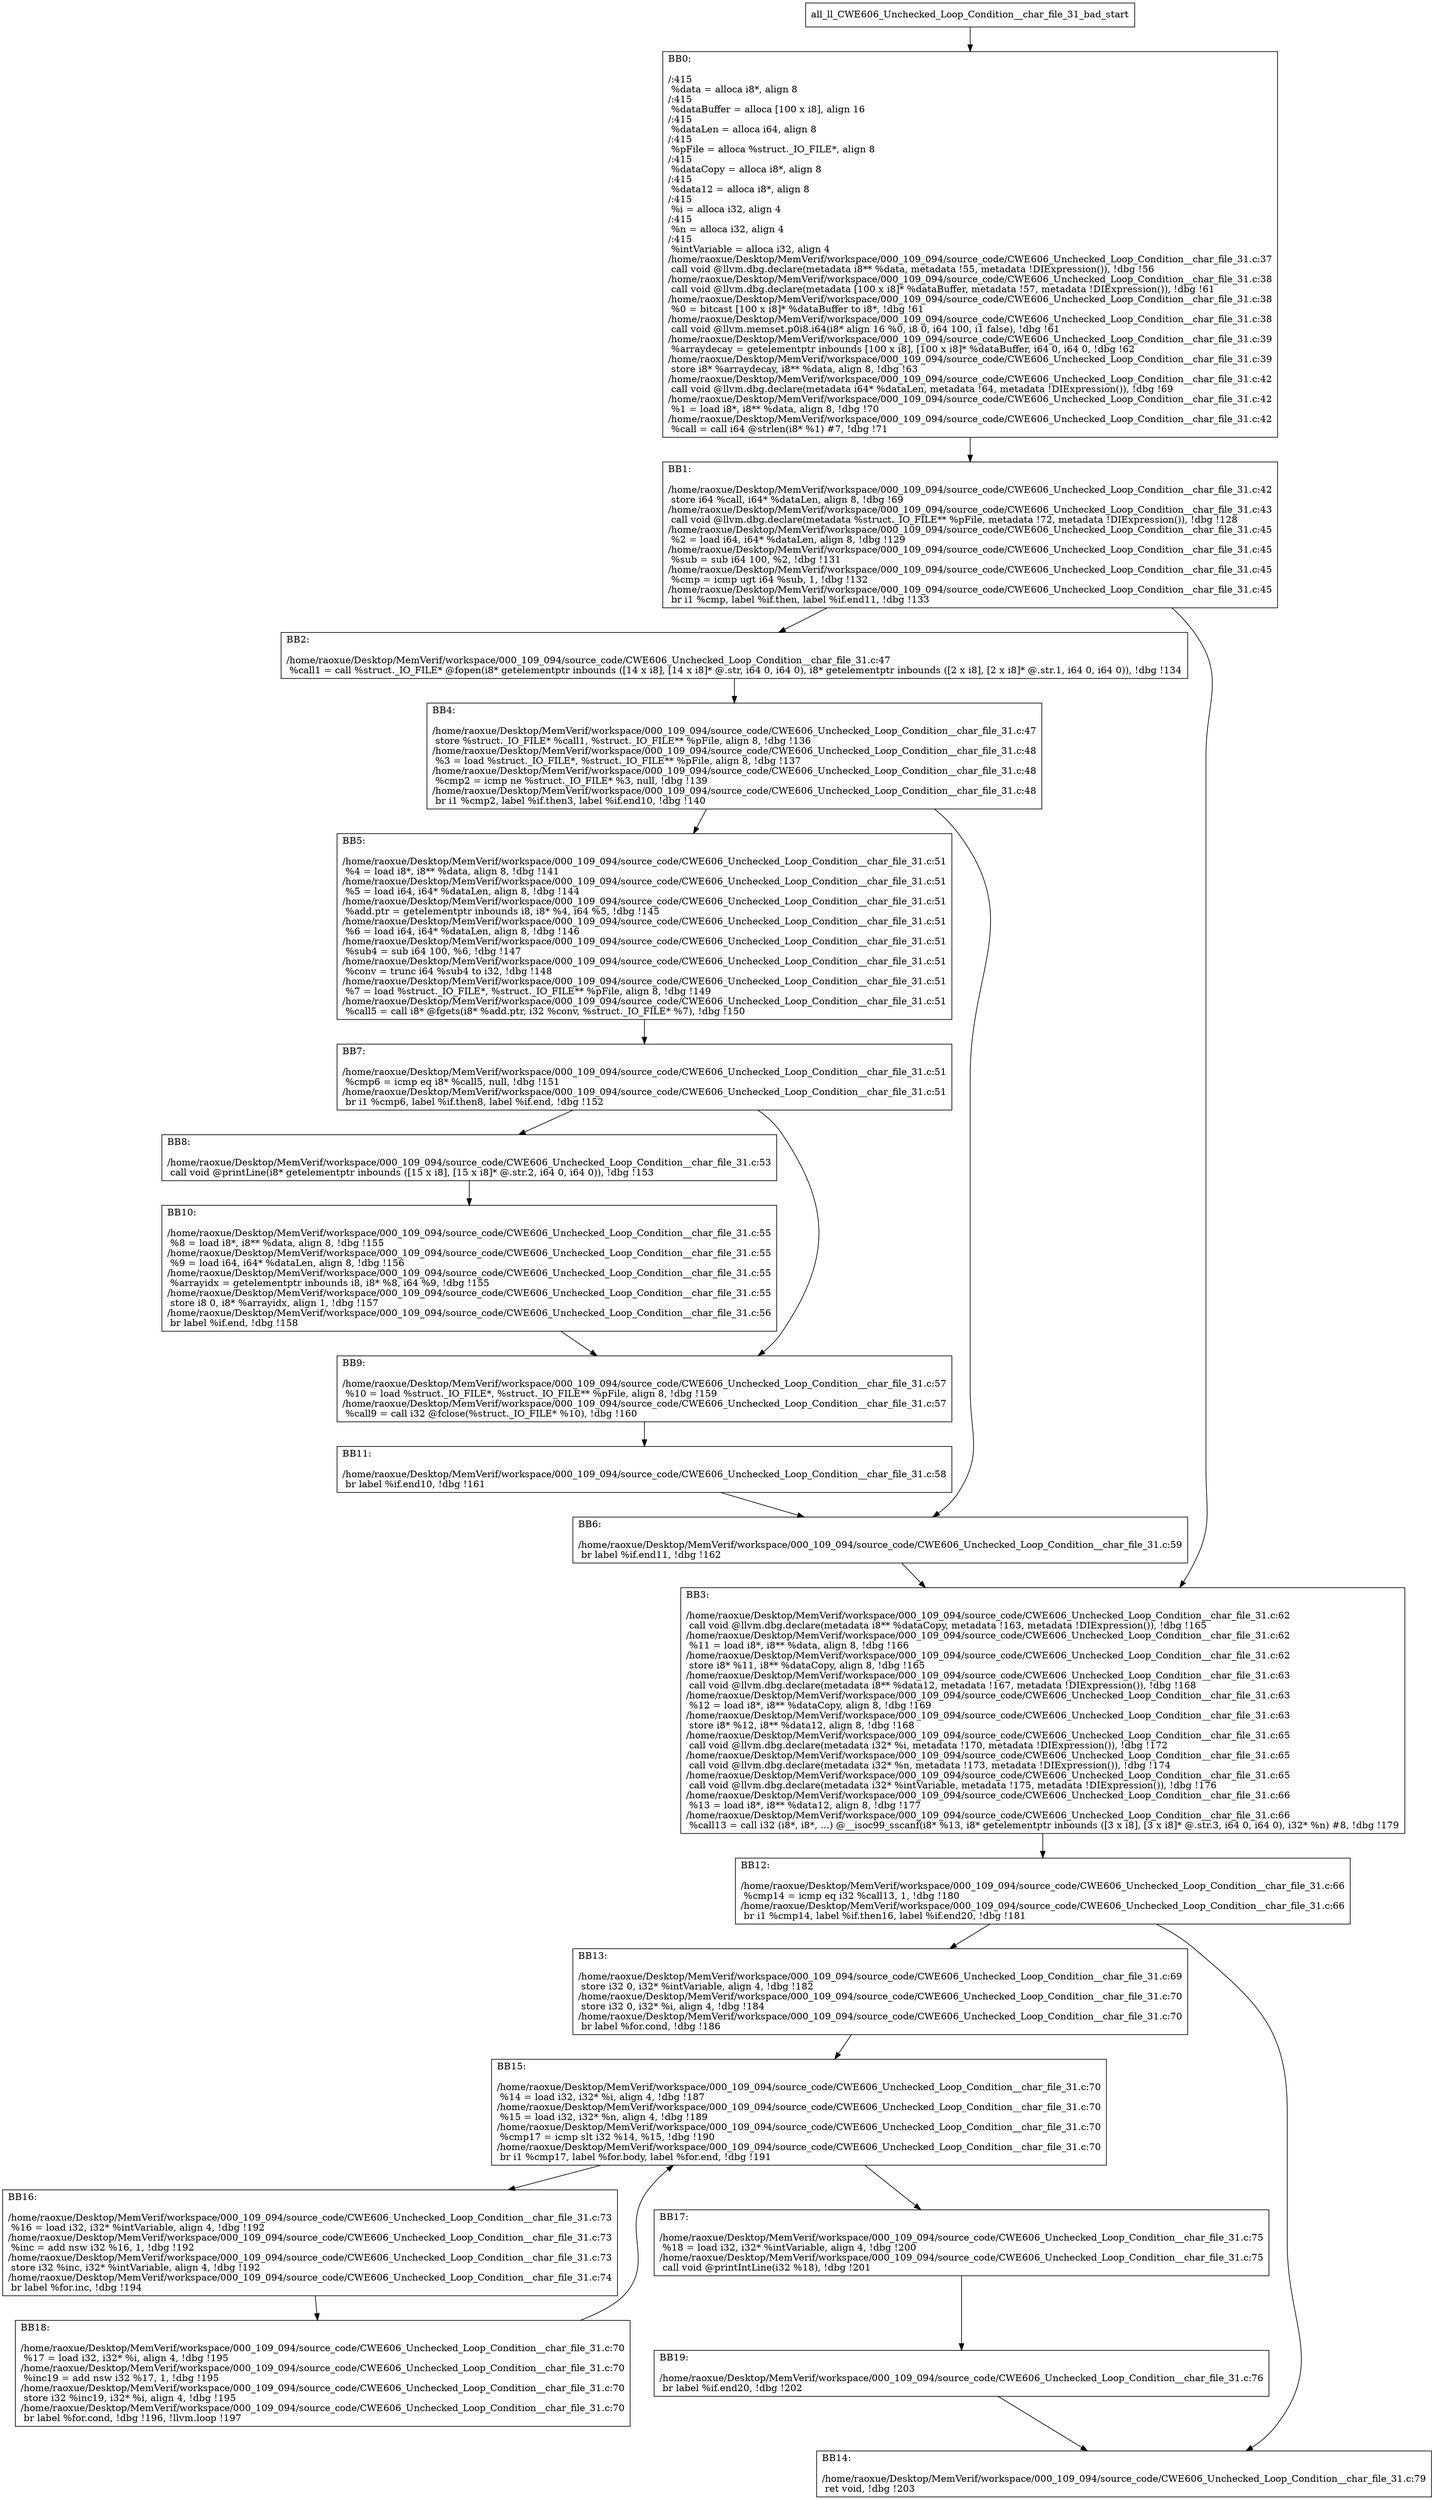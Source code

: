 digraph "CFG for'all_ll_CWE606_Unchecked_Loop_Condition__char_file_31_bad' function" {
	BBall_ll_CWE606_Unchecked_Loop_Condition__char_file_31_bad_start[shape=record,label="{all_ll_CWE606_Unchecked_Loop_Condition__char_file_31_bad_start}"];
	BBall_ll_CWE606_Unchecked_Loop_Condition__char_file_31_bad_start-> all_ll_CWE606_Unchecked_Loop_Condition__char_file_31_badBB0;
	all_ll_CWE606_Unchecked_Loop_Condition__char_file_31_badBB0 [shape=record, label="{BB0:\l\l/:415\l
  %data = alloca i8*, align 8\l
/:415\l
  %dataBuffer = alloca [100 x i8], align 16\l
/:415\l
  %dataLen = alloca i64, align 8\l
/:415\l
  %pFile = alloca %struct._IO_FILE*, align 8\l
/:415\l
  %dataCopy = alloca i8*, align 8\l
/:415\l
  %data12 = alloca i8*, align 8\l
/:415\l
  %i = alloca i32, align 4\l
/:415\l
  %n = alloca i32, align 4\l
/:415\l
  %intVariable = alloca i32, align 4\l
/home/raoxue/Desktop/MemVerif/workspace/000_109_094/source_code/CWE606_Unchecked_Loop_Condition__char_file_31.c:37\l
  call void @llvm.dbg.declare(metadata i8** %data, metadata !55, metadata !DIExpression()), !dbg !56\l
/home/raoxue/Desktop/MemVerif/workspace/000_109_094/source_code/CWE606_Unchecked_Loop_Condition__char_file_31.c:38\l
  call void @llvm.dbg.declare(metadata [100 x i8]* %dataBuffer, metadata !57, metadata !DIExpression()), !dbg !61\l
/home/raoxue/Desktop/MemVerif/workspace/000_109_094/source_code/CWE606_Unchecked_Loop_Condition__char_file_31.c:38\l
  %0 = bitcast [100 x i8]* %dataBuffer to i8*, !dbg !61\l
/home/raoxue/Desktop/MemVerif/workspace/000_109_094/source_code/CWE606_Unchecked_Loop_Condition__char_file_31.c:38\l
  call void @llvm.memset.p0i8.i64(i8* align 16 %0, i8 0, i64 100, i1 false), !dbg !61\l
/home/raoxue/Desktop/MemVerif/workspace/000_109_094/source_code/CWE606_Unchecked_Loop_Condition__char_file_31.c:39\l
  %arraydecay = getelementptr inbounds [100 x i8], [100 x i8]* %dataBuffer, i64 0, i64 0, !dbg !62\l
/home/raoxue/Desktop/MemVerif/workspace/000_109_094/source_code/CWE606_Unchecked_Loop_Condition__char_file_31.c:39\l
  store i8* %arraydecay, i8** %data, align 8, !dbg !63\l
/home/raoxue/Desktop/MemVerif/workspace/000_109_094/source_code/CWE606_Unchecked_Loop_Condition__char_file_31.c:42\l
  call void @llvm.dbg.declare(metadata i64* %dataLen, metadata !64, metadata !DIExpression()), !dbg !69\l
/home/raoxue/Desktop/MemVerif/workspace/000_109_094/source_code/CWE606_Unchecked_Loop_Condition__char_file_31.c:42\l
  %1 = load i8*, i8** %data, align 8, !dbg !70\l
/home/raoxue/Desktop/MemVerif/workspace/000_109_094/source_code/CWE606_Unchecked_Loop_Condition__char_file_31.c:42\l
  %call = call i64 @strlen(i8* %1) #7, !dbg !71\l
}"];
	all_ll_CWE606_Unchecked_Loop_Condition__char_file_31_badBB0-> all_ll_CWE606_Unchecked_Loop_Condition__char_file_31_badBB1;
	all_ll_CWE606_Unchecked_Loop_Condition__char_file_31_badBB1 [shape=record, label="{BB1:\l\l/home/raoxue/Desktop/MemVerif/workspace/000_109_094/source_code/CWE606_Unchecked_Loop_Condition__char_file_31.c:42\l
  store i64 %call, i64* %dataLen, align 8, !dbg !69\l
/home/raoxue/Desktop/MemVerif/workspace/000_109_094/source_code/CWE606_Unchecked_Loop_Condition__char_file_31.c:43\l
  call void @llvm.dbg.declare(metadata %struct._IO_FILE** %pFile, metadata !72, metadata !DIExpression()), !dbg !128\l
/home/raoxue/Desktop/MemVerif/workspace/000_109_094/source_code/CWE606_Unchecked_Loop_Condition__char_file_31.c:45\l
  %2 = load i64, i64* %dataLen, align 8, !dbg !129\l
/home/raoxue/Desktop/MemVerif/workspace/000_109_094/source_code/CWE606_Unchecked_Loop_Condition__char_file_31.c:45\l
  %sub = sub i64 100, %2, !dbg !131\l
/home/raoxue/Desktop/MemVerif/workspace/000_109_094/source_code/CWE606_Unchecked_Loop_Condition__char_file_31.c:45\l
  %cmp = icmp ugt i64 %sub, 1, !dbg !132\l
/home/raoxue/Desktop/MemVerif/workspace/000_109_094/source_code/CWE606_Unchecked_Loop_Condition__char_file_31.c:45\l
  br i1 %cmp, label %if.then, label %if.end11, !dbg !133\l
}"];
	all_ll_CWE606_Unchecked_Loop_Condition__char_file_31_badBB1-> all_ll_CWE606_Unchecked_Loop_Condition__char_file_31_badBB2;
	all_ll_CWE606_Unchecked_Loop_Condition__char_file_31_badBB1-> all_ll_CWE606_Unchecked_Loop_Condition__char_file_31_badBB3;
	all_ll_CWE606_Unchecked_Loop_Condition__char_file_31_badBB2 [shape=record, label="{BB2:\l\l/home/raoxue/Desktop/MemVerif/workspace/000_109_094/source_code/CWE606_Unchecked_Loop_Condition__char_file_31.c:47\l
  %call1 = call %struct._IO_FILE* @fopen(i8* getelementptr inbounds ([14 x i8], [14 x i8]* @.str, i64 0, i64 0), i8* getelementptr inbounds ([2 x i8], [2 x i8]* @.str.1, i64 0, i64 0)), !dbg !134\l
}"];
	all_ll_CWE606_Unchecked_Loop_Condition__char_file_31_badBB2-> all_ll_CWE606_Unchecked_Loop_Condition__char_file_31_badBB4;
	all_ll_CWE606_Unchecked_Loop_Condition__char_file_31_badBB4 [shape=record, label="{BB4:\l\l/home/raoxue/Desktop/MemVerif/workspace/000_109_094/source_code/CWE606_Unchecked_Loop_Condition__char_file_31.c:47\l
  store %struct._IO_FILE* %call1, %struct._IO_FILE** %pFile, align 8, !dbg !136\l
/home/raoxue/Desktop/MemVerif/workspace/000_109_094/source_code/CWE606_Unchecked_Loop_Condition__char_file_31.c:48\l
  %3 = load %struct._IO_FILE*, %struct._IO_FILE** %pFile, align 8, !dbg !137\l
/home/raoxue/Desktop/MemVerif/workspace/000_109_094/source_code/CWE606_Unchecked_Loop_Condition__char_file_31.c:48\l
  %cmp2 = icmp ne %struct._IO_FILE* %3, null, !dbg !139\l
/home/raoxue/Desktop/MemVerif/workspace/000_109_094/source_code/CWE606_Unchecked_Loop_Condition__char_file_31.c:48\l
  br i1 %cmp2, label %if.then3, label %if.end10, !dbg !140\l
}"];
	all_ll_CWE606_Unchecked_Loop_Condition__char_file_31_badBB4-> all_ll_CWE606_Unchecked_Loop_Condition__char_file_31_badBB5;
	all_ll_CWE606_Unchecked_Loop_Condition__char_file_31_badBB4-> all_ll_CWE606_Unchecked_Loop_Condition__char_file_31_badBB6;
	all_ll_CWE606_Unchecked_Loop_Condition__char_file_31_badBB5 [shape=record, label="{BB5:\l\l/home/raoxue/Desktop/MemVerif/workspace/000_109_094/source_code/CWE606_Unchecked_Loop_Condition__char_file_31.c:51\l
  %4 = load i8*, i8** %data, align 8, !dbg !141\l
/home/raoxue/Desktop/MemVerif/workspace/000_109_094/source_code/CWE606_Unchecked_Loop_Condition__char_file_31.c:51\l
  %5 = load i64, i64* %dataLen, align 8, !dbg !144\l
/home/raoxue/Desktop/MemVerif/workspace/000_109_094/source_code/CWE606_Unchecked_Loop_Condition__char_file_31.c:51\l
  %add.ptr = getelementptr inbounds i8, i8* %4, i64 %5, !dbg !145\l
/home/raoxue/Desktop/MemVerif/workspace/000_109_094/source_code/CWE606_Unchecked_Loop_Condition__char_file_31.c:51\l
  %6 = load i64, i64* %dataLen, align 8, !dbg !146\l
/home/raoxue/Desktop/MemVerif/workspace/000_109_094/source_code/CWE606_Unchecked_Loop_Condition__char_file_31.c:51\l
  %sub4 = sub i64 100, %6, !dbg !147\l
/home/raoxue/Desktop/MemVerif/workspace/000_109_094/source_code/CWE606_Unchecked_Loop_Condition__char_file_31.c:51\l
  %conv = trunc i64 %sub4 to i32, !dbg !148\l
/home/raoxue/Desktop/MemVerif/workspace/000_109_094/source_code/CWE606_Unchecked_Loop_Condition__char_file_31.c:51\l
  %7 = load %struct._IO_FILE*, %struct._IO_FILE** %pFile, align 8, !dbg !149\l
/home/raoxue/Desktop/MemVerif/workspace/000_109_094/source_code/CWE606_Unchecked_Loop_Condition__char_file_31.c:51\l
  %call5 = call i8* @fgets(i8* %add.ptr, i32 %conv, %struct._IO_FILE* %7), !dbg !150\l
}"];
	all_ll_CWE606_Unchecked_Loop_Condition__char_file_31_badBB5-> all_ll_CWE606_Unchecked_Loop_Condition__char_file_31_badBB7;
	all_ll_CWE606_Unchecked_Loop_Condition__char_file_31_badBB7 [shape=record, label="{BB7:\l\l/home/raoxue/Desktop/MemVerif/workspace/000_109_094/source_code/CWE606_Unchecked_Loop_Condition__char_file_31.c:51\l
  %cmp6 = icmp eq i8* %call5, null, !dbg !151\l
/home/raoxue/Desktop/MemVerif/workspace/000_109_094/source_code/CWE606_Unchecked_Loop_Condition__char_file_31.c:51\l
  br i1 %cmp6, label %if.then8, label %if.end, !dbg !152\l
}"];
	all_ll_CWE606_Unchecked_Loop_Condition__char_file_31_badBB7-> all_ll_CWE606_Unchecked_Loop_Condition__char_file_31_badBB8;
	all_ll_CWE606_Unchecked_Loop_Condition__char_file_31_badBB7-> all_ll_CWE606_Unchecked_Loop_Condition__char_file_31_badBB9;
	all_ll_CWE606_Unchecked_Loop_Condition__char_file_31_badBB8 [shape=record, label="{BB8:\l\l/home/raoxue/Desktop/MemVerif/workspace/000_109_094/source_code/CWE606_Unchecked_Loop_Condition__char_file_31.c:53\l
  call void @printLine(i8* getelementptr inbounds ([15 x i8], [15 x i8]* @.str.2, i64 0, i64 0)), !dbg !153\l
}"];
	all_ll_CWE606_Unchecked_Loop_Condition__char_file_31_badBB8-> all_ll_CWE606_Unchecked_Loop_Condition__char_file_31_badBB10;
	all_ll_CWE606_Unchecked_Loop_Condition__char_file_31_badBB10 [shape=record, label="{BB10:\l\l/home/raoxue/Desktop/MemVerif/workspace/000_109_094/source_code/CWE606_Unchecked_Loop_Condition__char_file_31.c:55\l
  %8 = load i8*, i8** %data, align 8, !dbg !155\l
/home/raoxue/Desktop/MemVerif/workspace/000_109_094/source_code/CWE606_Unchecked_Loop_Condition__char_file_31.c:55\l
  %9 = load i64, i64* %dataLen, align 8, !dbg !156\l
/home/raoxue/Desktop/MemVerif/workspace/000_109_094/source_code/CWE606_Unchecked_Loop_Condition__char_file_31.c:55\l
  %arrayidx = getelementptr inbounds i8, i8* %8, i64 %9, !dbg !155\l
/home/raoxue/Desktop/MemVerif/workspace/000_109_094/source_code/CWE606_Unchecked_Loop_Condition__char_file_31.c:55\l
  store i8 0, i8* %arrayidx, align 1, !dbg !157\l
/home/raoxue/Desktop/MemVerif/workspace/000_109_094/source_code/CWE606_Unchecked_Loop_Condition__char_file_31.c:56\l
  br label %if.end, !dbg !158\l
}"];
	all_ll_CWE606_Unchecked_Loop_Condition__char_file_31_badBB10-> all_ll_CWE606_Unchecked_Loop_Condition__char_file_31_badBB9;
	all_ll_CWE606_Unchecked_Loop_Condition__char_file_31_badBB9 [shape=record, label="{BB9:\l\l/home/raoxue/Desktop/MemVerif/workspace/000_109_094/source_code/CWE606_Unchecked_Loop_Condition__char_file_31.c:57\l
  %10 = load %struct._IO_FILE*, %struct._IO_FILE** %pFile, align 8, !dbg !159\l
/home/raoxue/Desktop/MemVerif/workspace/000_109_094/source_code/CWE606_Unchecked_Loop_Condition__char_file_31.c:57\l
  %call9 = call i32 @fclose(%struct._IO_FILE* %10), !dbg !160\l
}"];
	all_ll_CWE606_Unchecked_Loop_Condition__char_file_31_badBB9-> all_ll_CWE606_Unchecked_Loop_Condition__char_file_31_badBB11;
	all_ll_CWE606_Unchecked_Loop_Condition__char_file_31_badBB11 [shape=record, label="{BB11:\l\l/home/raoxue/Desktop/MemVerif/workspace/000_109_094/source_code/CWE606_Unchecked_Loop_Condition__char_file_31.c:58\l
  br label %if.end10, !dbg !161\l
}"];
	all_ll_CWE606_Unchecked_Loop_Condition__char_file_31_badBB11-> all_ll_CWE606_Unchecked_Loop_Condition__char_file_31_badBB6;
	all_ll_CWE606_Unchecked_Loop_Condition__char_file_31_badBB6 [shape=record, label="{BB6:\l\l/home/raoxue/Desktop/MemVerif/workspace/000_109_094/source_code/CWE606_Unchecked_Loop_Condition__char_file_31.c:59\l
  br label %if.end11, !dbg !162\l
}"];
	all_ll_CWE606_Unchecked_Loop_Condition__char_file_31_badBB6-> all_ll_CWE606_Unchecked_Loop_Condition__char_file_31_badBB3;
	all_ll_CWE606_Unchecked_Loop_Condition__char_file_31_badBB3 [shape=record, label="{BB3:\l\l/home/raoxue/Desktop/MemVerif/workspace/000_109_094/source_code/CWE606_Unchecked_Loop_Condition__char_file_31.c:62\l
  call void @llvm.dbg.declare(metadata i8** %dataCopy, metadata !163, metadata !DIExpression()), !dbg !165\l
/home/raoxue/Desktop/MemVerif/workspace/000_109_094/source_code/CWE606_Unchecked_Loop_Condition__char_file_31.c:62\l
  %11 = load i8*, i8** %data, align 8, !dbg !166\l
/home/raoxue/Desktop/MemVerif/workspace/000_109_094/source_code/CWE606_Unchecked_Loop_Condition__char_file_31.c:62\l
  store i8* %11, i8** %dataCopy, align 8, !dbg !165\l
/home/raoxue/Desktop/MemVerif/workspace/000_109_094/source_code/CWE606_Unchecked_Loop_Condition__char_file_31.c:63\l
  call void @llvm.dbg.declare(metadata i8** %data12, metadata !167, metadata !DIExpression()), !dbg !168\l
/home/raoxue/Desktop/MemVerif/workspace/000_109_094/source_code/CWE606_Unchecked_Loop_Condition__char_file_31.c:63\l
  %12 = load i8*, i8** %dataCopy, align 8, !dbg !169\l
/home/raoxue/Desktop/MemVerif/workspace/000_109_094/source_code/CWE606_Unchecked_Loop_Condition__char_file_31.c:63\l
  store i8* %12, i8** %data12, align 8, !dbg !168\l
/home/raoxue/Desktop/MemVerif/workspace/000_109_094/source_code/CWE606_Unchecked_Loop_Condition__char_file_31.c:65\l
  call void @llvm.dbg.declare(metadata i32* %i, metadata !170, metadata !DIExpression()), !dbg !172\l
/home/raoxue/Desktop/MemVerif/workspace/000_109_094/source_code/CWE606_Unchecked_Loop_Condition__char_file_31.c:65\l
  call void @llvm.dbg.declare(metadata i32* %n, metadata !173, metadata !DIExpression()), !dbg !174\l
/home/raoxue/Desktop/MemVerif/workspace/000_109_094/source_code/CWE606_Unchecked_Loop_Condition__char_file_31.c:65\l
  call void @llvm.dbg.declare(metadata i32* %intVariable, metadata !175, metadata !DIExpression()), !dbg !176\l
/home/raoxue/Desktop/MemVerif/workspace/000_109_094/source_code/CWE606_Unchecked_Loop_Condition__char_file_31.c:66\l
  %13 = load i8*, i8** %data12, align 8, !dbg !177\l
/home/raoxue/Desktop/MemVerif/workspace/000_109_094/source_code/CWE606_Unchecked_Loop_Condition__char_file_31.c:66\l
  %call13 = call i32 (i8*, i8*, ...) @__isoc99_sscanf(i8* %13, i8* getelementptr inbounds ([3 x i8], [3 x i8]* @.str.3, i64 0, i64 0), i32* %n) #8, !dbg !179\l
}"];
	all_ll_CWE606_Unchecked_Loop_Condition__char_file_31_badBB3-> all_ll_CWE606_Unchecked_Loop_Condition__char_file_31_badBB12;
	all_ll_CWE606_Unchecked_Loop_Condition__char_file_31_badBB12 [shape=record, label="{BB12:\l\l/home/raoxue/Desktop/MemVerif/workspace/000_109_094/source_code/CWE606_Unchecked_Loop_Condition__char_file_31.c:66\l
  %cmp14 = icmp eq i32 %call13, 1, !dbg !180\l
/home/raoxue/Desktop/MemVerif/workspace/000_109_094/source_code/CWE606_Unchecked_Loop_Condition__char_file_31.c:66\l
  br i1 %cmp14, label %if.then16, label %if.end20, !dbg !181\l
}"];
	all_ll_CWE606_Unchecked_Loop_Condition__char_file_31_badBB12-> all_ll_CWE606_Unchecked_Loop_Condition__char_file_31_badBB13;
	all_ll_CWE606_Unchecked_Loop_Condition__char_file_31_badBB12-> all_ll_CWE606_Unchecked_Loop_Condition__char_file_31_badBB14;
	all_ll_CWE606_Unchecked_Loop_Condition__char_file_31_badBB13 [shape=record, label="{BB13:\l\l/home/raoxue/Desktop/MemVerif/workspace/000_109_094/source_code/CWE606_Unchecked_Loop_Condition__char_file_31.c:69\l
  store i32 0, i32* %intVariable, align 4, !dbg !182\l
/home/raoxue/Desktop/MemVerif/workspace/000_109_094/source_code/CWE606_Unchecked_Loop_Condition__char_file_31.c:70\l
  store i32 0, i32* %i, align 4, !dbg !184\l
/home/raoxue/Desktop/MemVerif/workspace/000_109_094/source_code/CWE606_Unchecked_Loop_Condition__char_file_31.c:70\l
  br label %for.cond, !dbg !186\l
}"];
	all_ll_CWE606_Unchecked_Loop_Condition__char_file_31_badBB13-> all_ll_CWE606_Unchecked_Loop_Condition__char_file_31_badBB15;
	all_ll_CWE606_Unchecked_Loop_Condition__char_file_31_badBB15 [shape=record, label="{BB15:\l\l/home/raoxue/Desktop/MemVerif/workspace/000_109_094/source_code/CWE606_Unchecked_Loop_Condition__char_file_31.c:70\l
  %14 = load i32, i32* %i, align 4, !dbg !187\l
/home/raoxue/Desktop/MemVerif/workspace/000_109_094/source_code/CWE606_Unchecked_Loop_Condition__char_file_31.c:70\l
  %15 = load i32, i32* %n, align 4, !dbg !189\l
/home/raoxue/Desktop/MemVerif/workspace/000_109_094/source_code/CWE606_Unchecked_Loop_Condition__char_file_31.c:70\l
  %cmp17 = icmp slt i32 %14, %15, !dbg !190\l
/home/raoxue/Desktop/MemVerif/workspace/000_109_094/source_code/CWE606_Unchecked_Loop_Condition__char_file_31.c:70\l
  br i1 %cmp17, label %for.body, label %for.end, !dbg !191\l
}"];
	all_ll_CWE606_Unchecked_Loop_Condition__char_file_31_badBB15-> all_ll_CWE606_Unchecked_Loop_Condition__char_file_31_badBB16;
	all_ll_CWE606_Unchecked_Loop_Condition__char_file_31_badBB15-> all_ll_CWE606_Unchecked_Loop_Condition__char_file_31_badBB17;
	all_ll_CWE606_Unchecked_Loop_Condition__char_file_31_badBB16 [shape=record, label="{BB16:\l\l/home/raoxue/Desktop/MemVerif/workspace/000_109_094/source_code/CWE606_Unchecked_Loop_Condition__char_file_31.c:73\l
  %16 = load i32, i32* %intVariable, align 4, !dbg !192\l
/home/raoxue/Desktop/MemVerif/workspace/000_109_094/source_code/CWE606_Unchecked_Loop_Condition__char_file_31.c:73\l
  %inc = add nsw i32 %16, 1, !dbg !192\l
/home/raoxue/Desktop/MemVerif/workspace/000_109_094/source_code/CWE606_Unchecked_Loop_Condition__char_file_31.c:73\l
  store i32 %inc, i32* %intVariable, align 4, !dbg !192\l
/home/raoxue/Desktop/MemVerif/workspace/000_109_094/source_code/CWE606_Unchecked_Loop_Condition__char_file_31.c:74\l
  br label %for.inc, !dbg !194\l
}"];
	all_ll_CWE606_Unchecked_Loop_Condition__char_file_31_badBB16-> all_ll_CWE606_Unchecked_Loop_Condition__char_file_31_badBB18;
	all_ll_CWE606_Unchecked_Loop_Condition__char_file_31_badBB18 [shape=record, label="{BB18:\l\l/home/raoxue/Desktop/MemVerif/workspace/000_109_094/source_code/CWE606_Unchecked_Loop_Condition__char_file_31.c:70\l
  %17 = load i32, i32* %i, align 4, !dbg !195\l
/home/raoxue/Desktop/MemVerif/workspace/000_109_094/source_code/CWE606_Unchecked_Loop_Condition__char_file_31.c:70\l
  %inc19 = add nsw i32 %17, 1, !dbg !195\l
/home/raoxue/Desktop/MemVerif/workspace/000_109_094/source_code/CWE606_Unchecked_Loop_Condition__char_file_31.c:70\l
  store i32 %inc19, i32* %i, align 4, !dbg !195\l
/home/raoxue/Desktop/MemVerif/workspace/000_109_094/source_code/CWE606_Unchecked_Loop_Condition__char_file_31.c:70\l
  br label %for.cond, !dbg !196, !llvm.loop !197\l
}"];
	all_ll_CWE606_Unchecked_Loop_Condition__char_file_31_badBB18-> all_ll_CWE606_Unchecked_Loop_Condition__char_file_31_badBB15;
	all_ll_CWE606_Unchecked_Loop_Condition__char_file_31_badBB17 [shape=record, label="{BB17:\l\l/home/raoxue/Desktop/MemVerif/workspace/000_109_094/source_code/CWE606_Unchecked_Loop_Condition__char_file_31.c:75\l
  %18 = load i32, i32* %intVariable, align 4, !dbg !200\l
/home/raoxue/Desktop/MemVerif/workspace/000_109_094/source_code/CWE606_Unchecked_Loop_Condition__char_file_31.c:75\l
  call void @printIntLine(i32 %18), !dbg !201\l
}"];
	all_ll_CWE606_Unchecked_Loop_Condition__char_file_31_badBB17-> all_ll_CWE606_Unchecked_Loop_Condition__char_file_31_badBB19;
	all_ll_CWE606_Unchecked_Loop_Condition__char_file_31_badBB19 [shape=record, label="{BB19:\l\l/home/raoxue/Desktop/MemVerif/workspace/000_109_094/source_code/CWE606_Unchecked_Loop_Condition__char_file_31.c:76\l
  br label %if.end20, !dbg !202\l
}"];
	all_ll_CWE606_Unchecked_Loop_Condition__char_file_31_badBB19-> all_ll_CWE606_Unchecked_Loop_Condition__char_file_31_badBB14;
	all_ll_CWE606_Unchecked_Loop_Condition__char_file_31_badBB14 [shape=record, label="{BB14:\l\l/home/raoxue/Desktop/MemVerif/workspace/000_109_094/source_code/CWE606_Unchecked_Loop_Condition__char_file_31.c:79\l
  ret void, !dbg !203\l
}"];
}
